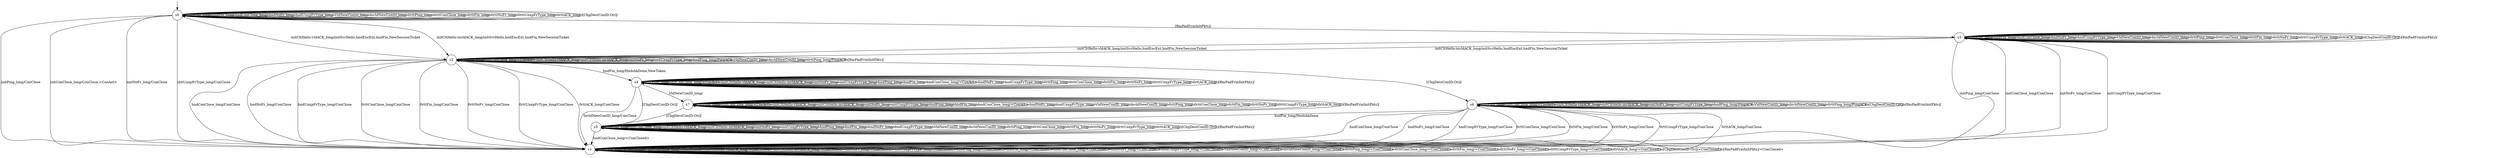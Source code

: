digraph g {

s0 [shape="circle" label="s0"];
s1 [shape="circle" label="s1"];
s2 [shape="circle" label="s2"];
s3 [shape="circle" label="s3"];
s4 [shape="circle" label="s4"];
s5 [shape="circle" label="s5"];
s6 [shape="circle" label="s6"];
s7 [shape="circle" label="s7"];
s0 -> s1 [label="initPing_long/ConClose "];
s0 -> s1 [label="initConClose_long/ConClose,<ConAct> "];
s0 -> s2 [label="initCltHello-vldACK_long/initSvrHello,hndEncExt,hndFin,NewSessionTicket "];
s0 -> s2 [label="initCltHello-invldACK_long/initSvrHello,hndEncExt,hndFin,NewSessionTicket "];
s0 -> s1 [label="initNoFr_long/ConClose "];
s0 -> s1 [label="initUnxpFrType_long/ConClose "];
s0 -> s0 [label="hndPing_long/ "];
s0 -> s0 [label="hndFin_long/ "];
s0 -> s0 [label="hndConClose_long/ "];
s0 -> s0 [label="hndNoFr_long/ "];
s0 -> s0 [label="hndUnxpFrType_long/ "];
s0 -> s0 [label="VldNewConID_long/ "];
s0 -> s0 [label="InvldNewConID_long/ "];
s0 -> s0 [label="0rttPing_long/ "];
s0 -> s0 [label="0rttConClose_long/ "];
s0 -> s0 [label="0rttFin_long/ "];
s0 -> s0 [label="0rttNoFr_long/ "];
s0 -> s0 [label="0rttUnxpFrType_long/ "];
s0 -> s0 [label="0rttACK_long/ "];
s0 -> s0 [label="[ChgDestConID-Ori]/ "];
s0 -> s3 [label="[RmPadFrmInitPkts]/ "];
s1 -> s1 [label="initPing_long/<ConClosed> "];
s1 -> s1 [label="initConClose_long/<ConClosed> "];
s1 -> s1 [label="initCltHello-vldACK_long/<ConClosed> "];
s1 -> s1 [label="initCltHello-invldACK_long/<ConClosed> "];
s1 -> s1 [label="initNoFr_long/<ConClosed> "];
s1 -> s1 [label="initUnxpFrType_long/<ConClosed> "];
s1 -> s1 [label="hndPing_long/<ConClosed> "];
s1 -> s1 [label="hndFin_long/<ConClosed> "];
s1 -> s1 [label="hndConClose_long/<ConClosed> "];
s1 -> s1 [label="hndNoFr_long/<ConClosed> "];
s1 -> s1 [label="hndUnxpFrType_long/<ConClosed> "];
s1 -> s1 [label="VldNewConID_long/<ConClosed> "];
s1 -> s1 [label="InvldNewConID_long/<ConClosed> "];
s1 -> s1 [label="0rttPing_long/<ConClosed> "];
s1 -> s1 [label="0rttConClose_long/<ConClosed> "];
s1 -> s1 [label="0rttFin_long/<ConClosed> "];
s1 -> s1 [label="0rttNoFr_long/<ConClosed> "];
s1 -> s1 [label="0rttUnxpFrType_long/<ConClosed> "];
s1 -> s1 [label="0rttACK_long/<ConClosed> "];
s1 -> s1 [label="[ChgDestConID-Ori]/<ConClosed> "];
s1 -> s1 [label="[RmPadFrmInitPkts]/<ConClosed> "];
s2 -> s2 [label="initPing_long/ "];
s2 -> s2 [label="initConClose_long/<ConAct> "];
s2 -> s2 [label="initCltHello-vldACK_long/ "];
s2 -> s2 [label="initCltHello-invldACK_long/ "];
s2 -> s2 [label="initNoFr_long/ "];
s2 -> s2 [label="initUnxpFrType_long/ "];
s2 -> s2 [label="hndPing_long/PingACK "];
s2 -> s4 [label="hndFin_long/HndshkDone,NewToken "];
s2 -> s1 [label="hndConClose_long/ConClose "];
s2 -> s1 [label="hndNoFr_long/ConClose "];
s2 -> s1 [label="hndUnxpFrType_long/ConClose "];
s2 -> s2 [label="VldNewConID_long/ "];
s2 -> s2 [label="InvldNewConID_long/ "];
s2 -> s2 [label="0rttPing_long/PingACK "];
s2 -> s1 [label="0rttConClose_long/ConClose "];
s2 -> s1 [label="0rttFin_long/ConClose "];
s2 -> s1 [label="0rttNoFr_long/ConClose "];
s2 -> s1 [label="0rttUnxpFrType_long/ConClose "];
s2 -> s1 [label="0rttACK_long/ConClose "];
s2 -> s6 [label="[ChgDestConID-Ori]/ "];
s2 -> s2 [label="[RmPadFrmInitPkts]/ "];
s3 -> s1 [label="initPing_long/ConClose "];
s3 -> s1 [label="initConClose_long/ConClose "];
s3 -> s2 [label="initCltHello-vldACK_long/initSvrHello,hndEncExt,hndFin,NewSessionTicket "];
s3 -> s2 [label="initCltHello-invldACK_long/initSvrHello,hndEncExt,hndFin,NewSessionTicket "];
s3 -> s1 [label="initNoFr_long/ConClose "];
s3 -> s1 [label="initUnxpFrType_long/ConClose "];
s3 -> s3 [label="hndPing_long/ "];
s3 -> s3 [label="hndFin_long/ "];
s3 -> s3 [label="hndConClose_long/ "];
s3 -> s3 [label="hndNoFr_long/ "];
s3 -> s3 [label="hndUnxpFrType_long/ "];
s3 -> s3 [label="VldNewConID_long/ "];
s3 -> s3 [label="InvldNewConID_long/ "];
s3 -> s3 [label="0rttPing_long/ "];
s3 -> s3 [label="0rttConClose_long/ "];
s3 -> s3 [label="0rttFin_long/ "];
s3 -> s3 [label="0rttNoFr_long/ "];
s3 -> s3 [label="0rttUnxpFrType_long/ "];
s3 -> s3 [label="0rttACK_long/ "];
s3 -> s3 [label="[ChgDestConID-Ori]/ "];
s3 -> s3 [label="[RmPadFrmInitPkts]/ "];
s4 -> s4 [label="initPing_long/ "];
s4 -> s4 [label="initConClose_long/<ConAct> "];
s4 -> s4 [label="initCltHello-vldACK_long/ "];
s4 -> s4 [label="initCltHello-invldACK_long/ "];
s4 -> s4 [label="initNoFr_long/ "];
s4 -> s4 [label="initUnxpFrType_long/ "];
s4 -> s4 [label="hndPing_long/ "];
s4 -> s4 [label="hndFin_long/ "];
s4 -> s4 [label="hndConClose_long/<ConAct> "];
s4 -> s4 [label="hndNoFr_long/ "];
s4 -> s4 [label="hndUnxpFrType_long/ "];
s4 -> s7 [label="VldNewConID_long/ "];
s4 -> s1 [label="InvldNewConID_long/ConClose "];
s4 -> s4 [label="0rttPing_long/ "];
s4 -> s4 [label="0rttConClose_long/ "];
s4 -> s4 [label="0rttFin_long/ "];
s4 -> s4 [label="0rttNoFr_long/ "];
s4 -> s4 [label="0rttUnxpFrType_long/ "];
s4 -> s4 [label="0rttACK_long/ "];
s4 -> s5 [label="[ChgDestConID-Ori]/ "];
s4 -> s4 [label="[RmPadFrmInitPkts]/ "];
s5 -> s5 [label="initPing_long/ "];
s5 -> s5 [label="initConClose_long/ "];
s5 -> s5 [label="initCltHello-vldACK_long/ "];
s5 -> s5 [label="initCltHello-invldACK_long/ "];
s5 -> s5 [label="initNoFr_long/ "];
s5 -> s5 [label="initUnxpFrType_long/ "];
s5 -> s5 [label="hndPing_long/ "];
s5 -> s5 [label="hndFin_long/ "];
s5 -> s1 [label="hndConClose_long/<ConClosed> "];
s5 -> s5 [label="hndNoFr_long/ "];
s5 -> s5 [label="hndUnxpFrType_long/ "];
s5 -> s5 [label="VldNewConID_long/ "];
s5 -> s5 [label="InvldNewConID_long/ "];
s5 -> s5 [label="0rttPing_long/ "];
s5 -> s5 [label="0rttConClose_long/ "];
s5 -> s5 [label="0rttFin_long/ "];
s5 -> s5 [label="0rttNoFr_long/ "];
s5 -> s5 [label="0rttUnxpFrType_long/ "];
s5 -> s5 [label="0rttACK_long/ "];
s5 -> s5 [label="[ChgDestConID-Ori]/ "];
s5 -> s5 [label="[RmPadFrmInitPkts]/ "];
s6 -> s6 [label="initPing_long/ "];
s6 -> s6 [label="initConClose_long/<ConAct> "];
s6 -> s6 [label="initCltHello-vldACK_long/ "];
s6 -> s6 [label="initCltHello-invldACK_long/ "];
s6 -> s6 [label="initNoFr_long/ "];
s6 -> s6 [label="initUnxpFrType_long/ "];
s6 -> s6 [label="hndPing_long/PingACK "];
s6 -> s5 [label="hndFin_long/HndshkDone "];
s6 -> s1 [label="hndConClose_long/ConClose "];
s6 -> s1 [label="hndNoFr_long/ConClose "];
s6 -> s1 [label="hndUnxpFrType_long/ConClose "];
s6 -> s6 [label="VldNewConID_long/ "];
s6 -> s6 [label="InvldNewConID_long/ "];
s6 -> s6 [label="0rttPing_long/PingACK "];
s6 -> s1 [label="0rttConClose_long/ConClose "];
s6 -> s1 [label="0rttFin_long/ConClose "];
s6 -> s1 [label="0rttNoFr_long/ConClose "];
s6 -> s1 [label="0rttUnxpFrType_long/ConClose "];
s6 -> s1 [label="0rttACK_long/ConClose "];
s6 -> s6 [label="[ChgDestConID-Ori]/ "];
s6 -> s6 [label="[RmPadFrmInitPkts]/ "];
s7 -> s7 [label="initPing_long/ "];
s7 -> s7 [label="initConClose_long/<ConAct> "];
s7 -> s7 [label="initCltHello-vldACK_long/ "];
s7 -> s7 [label="initCltHello-invldACK_long/ "];
s7 -> s7 [label="initNoFr_long/ "];
s7 -> s7 [label="initUnxpFrType_long/ "];
s7 -> s7 [label="hndPing_long/ "];
s7 -> s7 [label="hndFin_long/ "];
s7 -> s7 [label="hndConClose_long/<ConAct> "];
s7 -> s7 [label="hndNoFr_long/ "];
s7 -> s7 [label="hndUnxpFrType_long/ "];
s7 -> s7 [label="VldNewConID_long/ "];
s7 -> s7 [label="InvldNewConID_long/ "];
s7 -> s7 [label="0rttPing_long/ "];
s7 -> s7 [label="0rttConClose_long/ "];
s7 -> s7 [label="0rttFin_long/ "];
s7 -> s7 [label="0rttNoFr_long/ "];
s7 -> s7 [label="0rttUnxpFrType_long/ "];
s7 -> s7 [label="0rttACK_long/ "];
s7 -> s5 [label="[ChgDestConID-Ori]/ "];
s7 -> s7 [label="[RmPadFrmInitPkts]/ "];

__start0 [label="" shape="none" width="0" height="0"];
__start0 -> s0;

}
